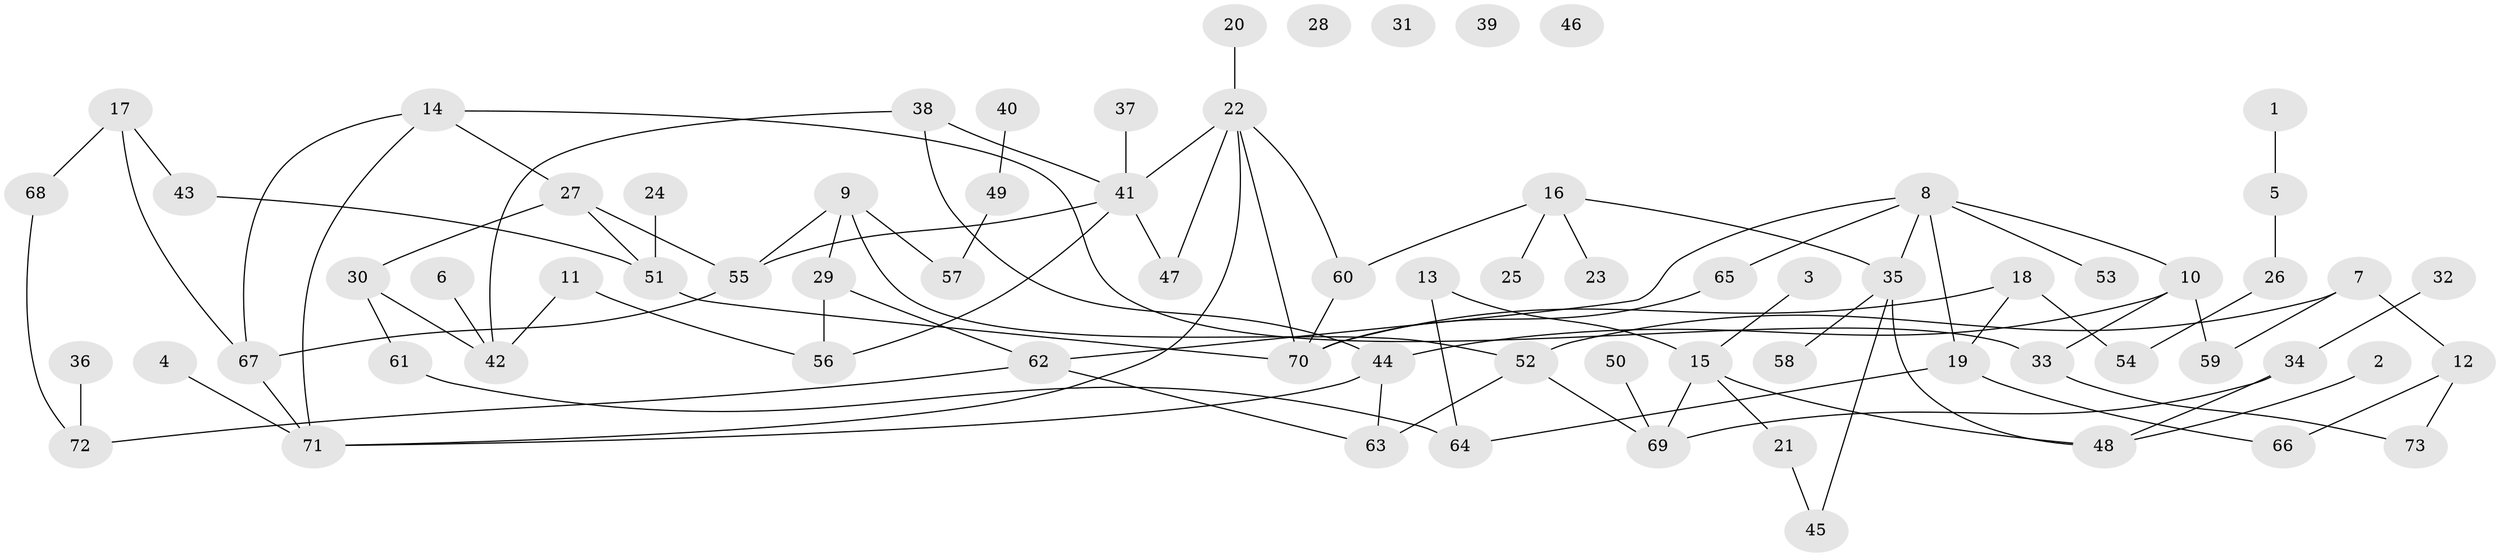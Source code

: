 // coarse degree distribution, {1: 0.2708333333333333, 4: 0.16666666666666666, 3: 0.1875, 8: 0.020833333333333332, 5: 0.125, 2: 0.10416666666666667, 9: 0.020833333333333332, 0: 0.08333333333333333, 7: 0.020833333333333332}
// Generated by graph-tools (version 1.1) at 2025/41/03/06/25 10:41:20]
// undirected, 73 vertices, 95 edges
graph export_dot {
graph [start="1"]
  node [color=gray90,style=filled];
  1;
  2;
  3;
  4;
  5;
  6;
  7;
  8;
  9;
  10;
  11;
  12;
  13;
  14;
  15;
  16;
  17;
  18;
  19;
  20;
  21;
  22;
  23;
  24;
  25;
  26;
  27;
  28;
  29;
  30;
  31;
  32;
  33;
  34;
  35;
  36;
  37;
  38;
  39;
  40;
  41;
  42;
  43;
  44;
  45;
  46;
  47;
  48;
  49;
  50;
  51;
  52;
  53;
  54;
  55;
  56;
  57;
  58;
  59;
  60;
  61;
  62;
  63;
  64;
  65;
  66;
  67;
  68;
  69;
  70;
  71;
  72;
  73;
  1 -- 5;
  2 -- 48;
  3 -- 15;
  4 -- 71;
  5 -- 26;
  6 -- 42;
  7 -- 12;
  7 -- 52;
  7 -- 59;
  8 -- 10;
  8 -- 19;
  8 -- 35;
  8 -- 53;
  8 -- 62;
  8 -- 65;
  9 -- 29;
  9 -- 52;
  9 -- 55;
  9 -- 57;
  10 -- 33;
  10 -- 44;
  10 -- 59;
  11 -- 42;
  11 -- 56;
  12 -- 66;
  12 -- 73;
  13 -- 15;
  13 -- 64;
  14 -- 27;
  14 -- 33;
  14 -- 67;
  14 -- 71;
  15 -- 21;
  15 -- 48;
  15 -- 69;
  16 -- 23;
  16 -- 25;
  16 -- 35;
  16 -- 60;
  17 -- 43;
  17 -- 67;
  17 -- 68;
  18 -- 19;
  18 -- 54;
  18 -- 70;
  19 -- 64;
  19 -- 66;
  20 -- 22;
  21 -- 45;
  22 -- 41;
  22 -- 47;
  22 -- 60;
  22 -- 70;
  22 -- 71;
  24 -- 51;
  26 -- 54;
  27 -- 30;
  27 -- 51;
  27 -- 55;
  29 -- 56;
  29 -- 62;
  30 -- 42;
  30 -- 61;
  32 -- 34;
  33 -- 73;
  34 -- 48;
  34 -- 69;
  35 -- 45;
  35 -- 48;
  35 -- 58;
  36 -- 72;
  37 -- 41;
  38 -- 41;
  38 -- 42;
  38 -- 44;
  40 -- 49;
  41 -- 47;
  41 -- 55;
  41 -- 56;
  43 -- 51;
  44 -- 63;
  44 -- 71;
  49 -- 57;
  50 -- 69;
  51 -- 70;
  52 -- 63;
  52 -- 69;
  55 -- 67;
  60 -- 70;
  61 -- 64;
  62 -- 63;
  62 -- 72;
  65 -- 70;
  67 -- 71;
  68 -- 72;
}
